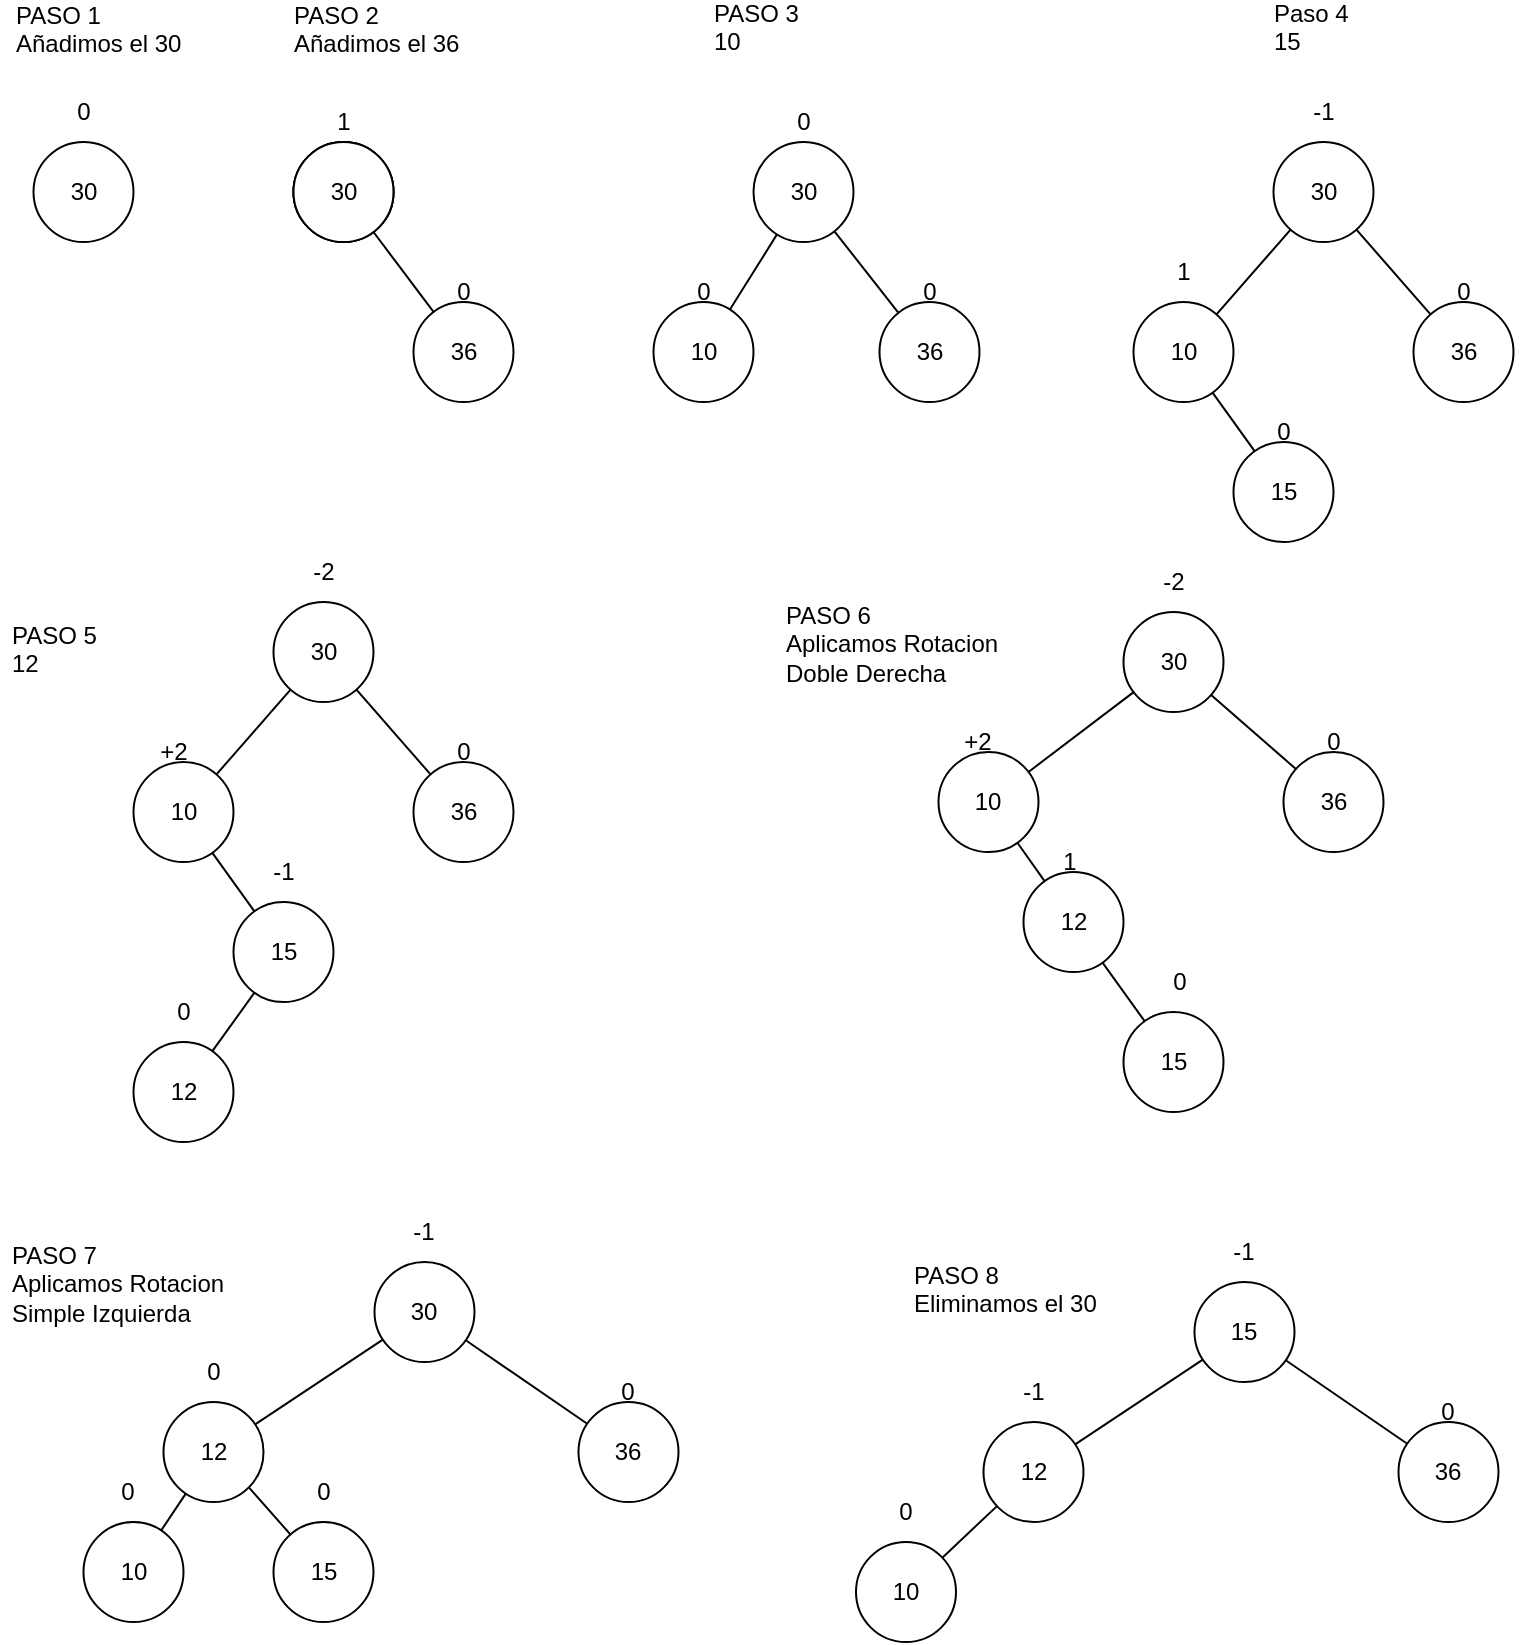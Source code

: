 <mxfile version="24.0.2" type="device">
  <diagram name="Página-1" id="vsX6F6ntaWfoUXnAidx7">
    <mxGraphModel dx="2501" dy="814" grid="1" gridSize="10" guides="1" tooltips="1" connect="1" arrows="1" fold="1" page="1" pageScale="1" pageWidth="827" pageHeight="1169" math="0" shadow="0">
      <root>
        <mxCell id="0" />
        <mxCell id="1" parent="0" />
        <mxCell id="W7A3NQO7FIDNQxe_-iDO-1" value="&lt;font style=&quot;vertical-align: inherit;&quot;&gt;&lt;font style=&quot;vertical-align: inherit;&quot;&gt;30&lt;/font&gt;&lt;/font&gt;" style="ellipse;whiteSpace=wrap;html=1;aspect=fixed;" vertex="1" parent="1">
          <mxGeometry x="-761.25" y="100" width="50" height="50" as="geometry" />
        </mxCell>
        <mxCell id="W7A3NQO7FIDNQxe_-iDO-2" value="&lt;font style=&quot;vertical-align: inherit;&quot;&gt;&lt;font style=&quot;vertical-align: inherit;&quot;&gt;30&lt;/font&gt;&lt;/font&gt;" style="ellipse;whiteSpace=wrap;html=1;aspect=fixed;" vertex="1" parent="1">
          <mxGeometry x="-631.25" y="100" width="50" height="50" as="geometry" />
        </mxCell>
        <mxCell id="W7A3NQO7FIDNQxe_-iDO-3" value="&lt;font style=&quot;vertical-align: inherit;&quot;&gt;&lt;font style=&quot;vertical-align: inherit;&quot;&gt;30&lt;/font&gt;&lt;/font&gt;" style="ellipse;whiteSpace=wrap;html=1;aspect=fixed;" vertex="1" parent="1">
          <mxGeometry x="-631.25" y="100" width="50" height="50" as="geometry" />
        </mxCell>
        <mxCell id="W7A3NQO7FIDNQxe_-iDO-4" value="&lt;font style=&quot;vertical-align: inherit;&quot;&gt;&lt;font style=&quot;vertical-align: inherit;&quot;&gt;36&lt;/font&gt;&lt;/font&gt;" style="ellipse;whiteSpace=wrap;html=1;aspect=fixed;" vertex="1" parent="1">
          <mxGeometry x="-571.25" y="180" width="50" height="50" as="geometry" />
        </mxCell>
        <mxCell id="W7A3NQO7FIDNQxe_-iDO-5" value="" style="endArrow=none;html=1;rounded=0;" edge="1" parent="1" source="W7A3NQO7FIDNQxe_-iDO-4" target="W7A3NQO7FIDNQxe_-iDO-3">
          <mxGeometry width="50" height="50" relative="1" as="geometry">
            <mxPoint x="-631.25" y="200" as="sourcePoint" />
            <mxPoint x="-581.25" y="150" as="targetPoint" />
          </mxGeometry>
        </mxCell>
        <mxCell id="W7A3NQO7FIDNQxe_-iDO-8" value="&lt;font style=&quot;vertical-align: inherit;&quot;&gt;&lt;font style=&quot;vertical-align: inherit;&quot;&gt;30&lt;/font&gt;&lt;/font&gt;" style="ellipse;whiteSpace=wrap;html=1;aspect=fixed;" vertex="1" parent="1">
          <mxGeometry x="-631.25" y="100" width="50" height="50" as="geometry" />
        </mxCell>
        <mxCell id="W7A3NQO7FIDNQxe_-iDO-9" value="&lt;font style=&quot;vertical-align: inherit;&quot;&gt;&lt;font style=&quot;vertical-align: inherit;&quot;&gt;30&lt;/font&gt;&lt;/font&gt;" style="ellipse;whiteSpace=wrap;html=1;aspect=fixed;" vertex="1" parent="1">
          <mxGeometry x="-401.25" y="100" width="50" height="50" as="geometry" />
        </mxCell>
        <mxCell id="W7A3NQO7FIDNQxe_-iDO-10" value="&lt;font style=&quot;vertical-align: inherit;&quot;&gt;&lt;font style=&quot;vertical-align: inherit;&quot;&gt;36&lt;/font&gt;&lt;/font&gt;&lt;span style=&quot;color: rgba(0, 0, 0, 0); font-family: monospace; font-size: 0px; text-align: start; text-wrap: nowrap;&quot;&gt;&lt;font style=&quot;vertical-align: inherit;&quot;&gt;&lt;font style=&quot;vertical-align: inherit;&quot;&gt;%3CmxGraphModel%3E%3Croot%3E%3CmxCell%20id%3D%220%22%2F%3E%3CmxCell%20id%3D%221%22%20parent%3D%220%22%2F%3E%3CmxCell%20id%3D %222%22%20value%3D%22%26lt%3Bfont%20style%3D%26quot%3Bvertical-align%3A%20inherit%3B%26quot%3B%26gt%3B%26lt%3Bfont%20style%3D%26quot%3Bvertical -align%3A%20inherit%3B%26quot%3B%26gt%3B30%26lt%3B%2Ffont%26gt%3B%26lt%3B%2Ffont%26gt%3B%22%20style%3D%22ellipse%3BwhiteSpace%3Dwrap%3Bhtml %3D1%3Baspect%3Dfixed%3B%22%20vertex%3D%221%22%20parent%3D%221%22%3E%3CmxGeometry%20x%3D%22-660%22%20y%3D%2250%22%20width %3D%2250%22%20altura%3D%2250%22%20as%3D%22geometría%22%2F%3E%3C%2FmxCell%3E%3C%2Froot%3E%3C%2FmxGraphModel%3E&lt;/font&gt;&lt;/font&gt;&lt;/span&gt;" style="ellipse;whiteSpace=wrap;html=1;aspect=fixed;" vertex="1" parent="1">
          <mxGeometry x="-338.25" y="180" width="50" height="50" as="geometry" />
        </mxCell>
        <mxCell id="W7A3NQO7FIDNQxe_-iDO-11" value="&lt;font style=&quot;vertical-align: inherit;&quot;&gt;&lt;font style=&quot;vertical-align: inherit;&quot;&gt;10&lt;/font&gt;&lt;/font&gt;" style="ellipse;whiteSpace=wrap;html=1;aspect=fixed;" vertex="1" parent="1">
          <mxGeometry x="-451.25" y="180" width="50" height="50" as="geometry" />
        </mxCell>
        <mxCell id="W7A3NQO7FIDNQxe_-iDO-12" value="&lt;font style=&quot;vertical-align: inherit;&quot;&gt;&lt;font style=&quot;vertical-align: inherit;&quot;&gt;30&lt;/font&gt;&lt;/font&gt;" style="ellipse;whiteSpace=wrap;html=1;aspect=fixed;" vertex="1" parent="1">
          <mxGeometry x="-141.25" y="100" width="50" height="50" as="geometry" />
        </mxCell>
        <mxCell id="W7A3NQO7FIDNQxe_-iDO-13" value="&lt;font style=&quot;vertical-align: inherit;&quot;&gt;&lt;font style=&quot;vertical-align: inherit;&quot;&gt;36&lt;/font&gt;&lt;/font&gt;&lt;span style=&quot;color: rgba(0, 0, 0, 0); font-family: monospace; font-size: 0px; text-align: start; text-wrap: nowrap;&quot;&gt;&lt;font style=&quot;vertical-align: inherit;&quot;&gt;&lt;font style=&quot;vertical-align: inherit;&quot;&gt;%3CmxGraphModel%3E%3Croot%3E%3CmxCell%20id%3D%220%22%2F%3E%3CmxCell%20id%3D%221%22%20parent%3D%220%22%2F%3E%3CmxCell%20id%3D %222%22%20value%3D%22%26lt%3Bfont%20style%3D%26quot%3Bvertical-align%3A%20inherit%3B%26quot%3B%26gt%3B%26lt%3Bfont%20style%3D%26quot%3Bvertical -align%3A%20inherit%3B%26quot%3B%26gt%3B30%26lt%3B%2Ffont%26gt%3B%26lt%3B%2Ffont%26gt%3B%22%20style%3D%22ellipse%3BwhiteSpace%3Dwrap%3Bhtml %3D1%3Baspect%3Dfixed%3B%22%20vertex%3D%221%22%20parent%3D%221%22%3E%3CmxGeometry%20x%3D%22-660%22%20y%3D%2250%22%20width %3D%2250%22%20altura%3D%2250%22%20as%3D%22geometría%22%2F%3E%3C%2FmxCell%3E%3C%2Froot%3E%3C%2FmxGraphModel%3E&lt;/font&gt;&lt;/font&gt;&lt;/span&gt;" style="ellipse;whiteSpace=wrap;html=1;aspect=fixed;" vertex="1" parent="1">
          <mxGeometry x="-71.25" y="180" width="50" height="50" as="geometry" />
        </mxCell>
        <mxCell id="W7A3NQO7FIDNQxe_-iDO-14" value="&lt;font style=&quot;vertical-align: inherit;&quot;&gt;&lt;font style=&quot;vertical-align: inherit;&quot;&gt;10&lt;/font&gt;&lt;/font&gt;" style="ellipse;whiteSpace=wrap;html=1;aspect=fixed;" vertex="1" parent="1">
          <mxGeometry x="-211.25" y="180" width="50" height="50" as="geometry" />
        </mxCell>
        <mxCell id="W7A3NQO7FIDNQxe_-iDO-15" value="15" style="ellipse;whiteSpace=wrap;html=1;aspect=fixed;" vertex="1" parent="1">
          <mxGeometry x="-161.25" y="250" width="50" height="50" as="geometry" />
        </mxCell>
        <mxCell id="W7A3NQO7FIDNQxe_-iDO-16" value="" style="endArrow=none;html=1;rounded=0;" edge="1" parent="1" source="W7A3NQO7FIDNQxe_-iDO-14" target="W7A3NQO7FIDNQxe_-iDO-12">
          <mxGeometry width="50" height="50" relative="1" as="geometry">
            <mxPoint x="-181.25" y="190" as="sourcePoint" />
            <mxPoint x="-131.25" y="140" as="targetPoint" />
          </mxGeometry>
        </mxCell>
        <mxCell id="W7A3NQO7FIDNQxe_-iDO-17" value="&lt;font style=&quot;vertical-align: inherit;&quot;&gt;&lt;font style=&quot;vertical-align: inherit;&quot;&gt;30&lt;/font&gt;&lt;/font&gt;" style="ellipse;whiteSpace=wrap;html=1;aspect=fixed;" vertex="1" parent="1">
          <mxGeometry x="-641.25" y="330" width="50" height="50" as="geometry" />
        </mxCell>
        <mxCell id="W7A3NQO7FIDNQxe_-iDO-18" value="&lt;font style=&quot;vertical-align: inherit;&quot;&gt;&lt;font style=&quot;vertical-align: inherit;&quot;&gt;36&lt;/font&gt;&lt;/font&gt;&lt;span style=&quot;color: rgba(0, 0, 0, 0); font-family: monospace; font-size: 0px; text-align: start; text-wrap: nowrap;&quot;&gt;&lt;font style=&quot;vertical-align: inherit;&quot;&gt;&lt;font style=&quot;vertical-align: inherit;&quot;&gt;%3CmxGraphModel%3E%3Croot%3E%3CmxCell%20id%3D%220%22%2F%3E%3CmxCell%20id%3D%221%22%20parent%3D%220%22%2F%3E%3CmxCell%20id%3D %222%22%20value%3D%22%26lt%3Bfont%20style%3D%26quot%3Bvertical-align%3A%20inherit%3B%26quot%3B%26gt%3B%26lt%3Bfont%20style%3D%26quot%3Bvertical -align%3A%20inherit%3B%26quot%3B%26gt%3B30%26lt%3B%2Ffont%26gt%3B%26lt%3B%2Ffont%26gt%3B%22%20style%3D%22ellipse%3BwhiteSpace%3Dwrap%3Bhtml %3D1%3Baspect%3Dfixed%3B%22%20vertex%3D%221%22%20parent%3D%221%22%3E%3CmxGeometry%20x%3D%22-660%22%20y%3D%2250%22%20width %3D%2250%22%20altura%3D%2250%22%20as%3D%22geometría%22%2F%3E%3C%2FmxCell%3E%3C%2Froot%3E%3C%2FmxGraphModel%3E&lt;/font&gt;&lt;/font&gt;&lt;/span&gt;" style="ellipse;whiteSpace=wrap;html=1;aspect=fixed;" vertex="1" parent="1">
          <mxGeometry x="-571.25" y="410" width="50" height="50" as="geometry" />
        </mxCell>
        <mxCell id="W7A3NQO7FIDNQxe_-iDO-19" value="&lt;font style=&quot;vertical-align: inherit;&quot;&gt;&lt;font style=&quot;vertical-align: inherit;&quot;&gt;10&lt;/font&gt;&lt;/font&gt;" style="ellipse;whiteSpace=wrap;html=1;aspect=fixed;" vertex="1" parent="1">
          <mxGeometry x="-711.25" y="410" width="50" height="50" as="geometry" />
        </mxCell>
        <mxCell id="W7A3NQO7FIDNQxe_-iDO-20" value="15" style="ellipse;whiteSpace=wrap;html=1;aspect=fixed;" vertex="1" parent="1">
          <mxGeometry x="-661.25" y="480" width="50" height="50" as="geometry" />
        </mxCell>
        <mxCell id="W7A3NQO7FIDNQxe_-iDO-23" value="12" style="ellipse;whiteSpace=wrap;html=1;aspect=fixed;" vertex="1" parent="1">
          <mxGeometry x="-711.25" y="550" width="50" height="50" as="geometry" />
        </mxCell>
        <mxCell id="W7A3NQO7FIDNQxe_-iDO-30" value="0" style="text;html=1;align=center;verticalAlign=middle;whiteSpace=wrap;rounded=0;" vertex="1" parent="1">
          <mxGeometry x="-770" y="65" width="67.5" height="40" as="geometry" />
        </mxCell>
        <mxCell id="W7A3NQO7FIDNQxe_-iDO-31" value="1" style="text;html=1;align=center;verticalAlign=middle;whiteSpace=wrap;rounded=0;" vertex="1" parent="1">
          <mxGeometry x="-636.25" y="75" width="60" height="30" as="geometry" />
        </mxCell>
        <mxCell id="W7A3NQO7FIDNQxe_-iDO-32" value="0" style="text;html=1;align=center;verticalAlign=middle;whiteSpace=wrap;rounded=0;" vertex="1" parent="1">
          <mxGeometry x="-576.25" y="160" width="60" height="30" as="geometry" />
        </mxCell>
        <mxCell id="W7A3NQO7FIDNQxe_-iDO-33" value="0" style="text;html=1;align=center;verticalAlign=middle;whiteSpace=wrap;rounded=0;" vertex="1" parent="1">
          <mxGeometry x="-406.25" y="75" width="60" height="30" as="geometry" />
        </mxCell>
        <mxCell id="W7A3NQO7FIDNQxe_-iDO-34" value="0" style="text;html=1;align=center;verticalAlign=middle;whiteSpace=wrap;rounded=0;" vertex="1" parent="1">
          <mxGeometry x="-456.25" y="160" width="60" height="30" as="geometry" />
        </mxCell>
        <mxCell id="W7A3NQO7FIDNQxe_-iDO-35" value="0" style="text;html=1;align=center;verticalAlign=middle;whiteSpace=wrap;rounded=0;" vertex="1" parent="1">
          <mxGeometry x="-343.25" y="160" width="60" height="30" as="geometry" />
        </mxCell>
        <mxCell id="W7A3NQO7FIDNQxe_-iDO-36" value="" style="endArrow=none;html=1;rounded=0;" edge="1" parent="1" source="W7A3NQO7FIDNQxe_-iDO-11" target="W7A3NQO7FIDNQxe_-iDO-9">
          <mxGeometry width="50" height="50" relative="1" as="geometry">
            <mxPoint x="-426.25" y="139.289" as="sourcePoint" />
            <mxPoint x="-426.25" y="89.289" as="targetPoint" />
          </mxGeometry>
        </mxCell>
        <mxCell id="W7A3NQO7FIDNQxe_-iDO-38" value="" style="endArrow=none;html=1;rounded=0;" edge="1" parent="1" source="W7A3NQO7FIDNQxe_-iDO-10" target="W7A3NQO7FIDNQxe_-iDO-9">
          <mxGeometry width="50" height="50" relative="1" as="geometry">
            <mxPoint x="-361.25" y="460" as="sourcePoint" />
            <mxPoint x="-311.25" y="410" as="targetPoint" />
          </mxGeometry>
        </mxCell>
        <mxCell id="W7A3NQO7FIDNQxe_-iDO-41" value="" style="endArrow=none;html=1;rounded=0;" edge="1" parent="1" source="W7A3NQO7FIDNQxe_-iDO-13" target="W7A3NQO7FIDNQxe_-iDO-12">
          <mxGeometry width="50" height="50" relative="1" as="geometry">
            <mxPoint x="-361.25" y="460" as="sourcePoint" />
            <mxPoint x="-311.25" y="410" as="targetPoint" />
          </mxGeometry>
        </mxCell>
        <mxCell id="W7A3NQO7FIDNQxe_-iDO-42" value="" style="endArrow=none;html=1;rounded=0;" edge="1" parent="1" source="W7A3NQO7FIDNQxe_-iDO-15" target="W7A3NQO7FIDNQxe_-iDO-14">
          <mxGeometry width="50" height="50" relative="1" as="geometry">
            <mxPoint x="-361.25" y="460" as="sourcePoint" />
            <mxPoint x="-311.25" y="410" as="targetPoint" />
          </mxGeometry>
        </mxCell>
        <mxCell id="W7A3NQO7FIDNQxe_-iDO-43" value="" style="endArrow=none;html=1;rounded=0;" edge="1" parent="1" source="W7A3NQO7FIDNQxe_-iDO-18" target="W7A3NQO7FIDNQxe_-iDO-17">
          <mxGeometry width="50" height="50" relative="1" as="geometry">
            <mxPoint x="-361.25" y="460" as="sourcePoint" />
            <mxPoint x="-311.25" y="410" as="targetPoint" />
          </mxGeometry>
        </mxCell>
        <mxCell id="W7A3NQO7FIDNQxe_-iDO-44" value="" style="endArrow=none;html=1;rounded=0;" edge="1" parent="1" source="W7A3NQO7FIDNQxe_-iDO-19" target="W7A3NQO7FIDNQxe_-iDO-20">
          <mxGeometry width="50" height="50" relative="1" as="geometry">
            <mxPoint x="-361.25" y="460" as="sourcePoint" />
            <mxPoint x="-311.25" y="410" as="targetPoint" />
          </mxGeometry>
        </mxCell>
        <mxCell id="W7A3NQO7FIDNQxe_-iDO-45" value="" style="endArrow=none;html=1;rounded=0;" edge="1" parent="1" source="W7A3NQO7FIDNQxe_-iDO-23" target="W7A3NQO7FIDNQxe_-iDO-20">
          <mxGeometry width="50" height="50" relative="1" as="geometry">
            <mxPoint x="-361.25" y="460" as="sourcePoint" />
            <mxPoint x="-311.25" y="410" as="targetPoint" />
          </mxGeometry>
        </mxCell>
        <mxCell id="W7A3NQO7FIDNQxe_-iDO-46" value="0" style="text;html=1;align=center;verticalAlign=middle;whiteSpace=wrap;rounded=0;" vertex="1" parent="1">
          <mxGeometry x="-166.25" y="230" width="60" height="30" as="geometry" />
        </mxCell>
        <mxCell id="W7A3NQO7FIDNQxe_-iDO-47" value="-1" style="text;html=1;align=center;verticalAlign=middle;whiteSpace=wrap;rounded=0;" vertex="1" parent="1">
          <mxGeometry x="-146.25" y="70" width="60" height="30" as="geometry" />
        </mxCell>
        <mxCell id="W7A3NQO7FIDNQxe_-iDO-48" value="1" style="text;html=1;align=center;verticalAlign=middle;whiteSpace=wrap;rounded=0;" vertex="1" parent="1">
          <mxGeometry x="-216.25" y="150" width="60" height="30" as="geometry" />
        </mxCell>
        <mxCell id="W7A3NQO7FIDNQxe_-iDO-49" value="0" style="text;html=1;align=center;verticalAlign=middle;whiteSpace=wrap;rounded=0;" vertex="1" parent="1">
          <mxGeometry x="-576.25" y="390" width="60" height="30" as="geometry" />
        </mxCell>
        <mxCell id="W7A3NQO7FIDNQxe_-iDO-50" value="-2" style="text;html=1;align=center;verticalAlign=middle;whiteSpace=wrap;rounded=0;" vertex="1" parent="1">
          <mxGeometry x="-646.25" y="300" width="60" height="30" as="geometry" />
        </mxCell>
        <mxCell id="W7A3NQO7FIDNQxe_-iDO-52" value="" style="endArrow=none;html=1;rounded=0;" edge="1" parent="1" source="W7A3NQO7FIDNQxe_-iDO-19" target="W7A3NQO7FIDNQxe_-iDO-17">
          <mxGeometry width="50" height="50" relative="1" as="geometry">
            <mxPoint x="-670.25" y="416" as="sourcePoint" />
            <mxPoint x="-632.25" y="374" as="targetPoint" />
          </mxGeometry>
        </mxCell>
        <mxCell id="W7A3NQO7FIDNQxe_-iDO-51" value="+2" style="text;html=1;align=center;verticalAlign=middle;whiteSpace=wrap;rounded=0;" vertex="1" parent="1">
          <mxGeometry x="-721.25" y="390" width="60" height="30" as="geometry" />
        </mxCell>
        <mxCell id="W7A3NQO7FIDNQxe_-iDO-53" value="0" style="text;html=1;align=center;verticalAlign=middle;whiteSpace=wrap;rounded=0;" vertex="1" parent="1">
          <mxGeometry x="-716.25" y="520" width="60" height="30" as="geometry" />
        </mxCell>
        <mxCell id="W7A3NQO7FIDNQxe_-iDO-54" value="-1" style="text;html=1;align=center;verticalAlign=middle;whiteSpace=wrap;rounded=0;" vertex="1" parent="1">
          <mxGeometry x="-666.25" y="450" width="60" height="30" as="geometry" />
        </mxCell>
        <mxCell id="W7A3NQO7FIDNQxe_-iDO-57" value="0" style="text;html=1;align=center;verticalAlign=middle;whiteSpace=wrap;rounded=0;" vertex="1" parent="1">
          <mxGeometry x="-76.25" y="160" width="60" height="30" as="geometry" />
        </mxCell>
        <mxCell id="W7A3NQO7FIDNQxe_-iDO-58" value="&lt;font style=&quot;vertical-align: inherit;&quot;&gt;&lt;font style=&quot;vertical-align: inherit;&quot;&gt;30&lt;/font&gt;&lt;/font&gt;" style="ellipse;whiteSpace=wrap;html=1;aspect=fixed;" vertex="1" parent="1">
          <mxGeometry x="-216.25" y="335" width="50" height="50" as="geometry" />
        </mxCell>
        <mxCell id="W7A3NQO7FIDNQxe_-iDO-59" value="&lt;font style=&quot;vertical-align: inherit;&quot;&gt;&lt;font style=&quot;vertical-align: inherit;&quot;&gt;36&lt;/font&gt;&lt;/font&gt;&lt;span style=&quot;color: rgba(0, 0, 0, 0); font-family: monospace; font-size: 0px; text-align: start; text-wrap: nowrap;&quot;&gt;&lt;font style=&quot;vertical-align: inherit;&quot;&gt;&lt;font style=&quot;vertical-align: inherit;&quot;&gt;%3CmxGraphModel%3E%3Croot%3E%3CmxCell%20id%3D%220%22%2F%3E%3CmxCell%20id%3D%221%22%20parent%3D%220%22%2F%3E%3CmxCell%20id%3D %222%22%20value%3D%22%26lt%3Bfont%20style%3D%26quot%3Bvertical-align%3A%20inherit%3B%26quot%3B%26gt%3B%26lt%3Bfont%20style%3D%26quot%3Bvertical -align%3A%20inherit%3B%26quot%3B%26gt%3B30%26lt%3B%2Ffont%26gt%3B%26lt%3B%2Ffont%26gt%3B%22%20style%3D%22ellipse%3BwhiteSpace%3Dwrap%3Bhtml %3D1%3Baspect%3Dfixed%3B%22%20vertex%3D%221%22%20parent%3D%221%22%3E%3CmxGeometry%20x%3D%22-660%22%20y%3D%2250%22%20width %3D%2250%22%20altura%3D%2250%22%20as%3D%22geometría%22%2F%3E%3C%2FmxCell%3E%3C%2Froot%3E%3C%2FmxGraphModel%3E&lt;/font&gt;&lt;/font&gt;&lt;/span&gt;" style="ellipse;whiteSpace=wrap;html=1;aspect=fixed;" vertex="1" parent="1">
          <mxGeometry x="-136.25" y="405" width="50" height="50" as="geometry" />
        </mxCell>
        <mxCell id="W7A3NQO7FIDNQxe_-iDO-60" value="10" style="ellipse;whiteSpace=wrap;html=1;aspect=fixed;" vertex="1" parent="1">
          <mxGeometry x="-308.75" y="405" width="50" height="50" as="geometry" />
        </mxCell>
        <mxCell id="W7A3NQO7FIDNQxe_-iDO-61" value="12" style="ellipse;whiteSpace=wrap;html=1;aspect=fixed;" vertex="1" parent="1">
          <mxGeometry x="-266.25" y="465" width="50" height="50" as="geometry" />
        </mxCell>
        <mxCell id="W7A3NQO7FIDNQxe_-iDO-62" value="15" style="ellipse;whiteSpace=wrap;html=1;aspect=fixed;" vertex="1" parent="1">
          <mxGeometry x="-216.25" y="535" width="50" height="50" as="geometry" />
        </mxCell>
        <mxCell id="W7A3NQO7FIDNQxe_-iDO-63" value="" style="endArrow=none;html=1;rounded=0;" edge="1" parent="1" source="W7A3NQO7FIDNQxe_-iDO-59" target="W7A3NQO7FIDNQxe_-iDO-58">
          <mxGeometry width="50" height="50" relative="1" as="geometry">
            <mxPoint x="41.25" y="455" as="sourcePoint" />
            <mxPoint x="91.25" y="405" as="targetPoint" />
          </mxGeometry>
        </mxCell>
        <mxCell id="W7A3NQO7FIDNQxe_-iDO-64" value="" style="endArrow=none;html=1;rounded=0;" edge="1" parent="1" source="W7A3NQO7FIDNQxe_-iDO-60" target="W7A3NQO7FIDNQxe_-iDO-61">
          <mxGeometry width="50" height="50" relative="1" as="geometry">
            <mxPoint x="41.25" y="455" as="sourcePoint" />
            <mxPoint x="91.25" y="405" as="targetPoint" />
          </mxGeometry>
        </mxCell>
        <mxCell id="W7A3NQO7FIDNQxe_-iDO-65" value="" style="endArrow=none;html=1;rounded=0;" edge="1" parent="1" source="W7A3NQO7FIDNQxe_-iDO-62" target="W7A3NQO7FIDNQxe_-iDO-61">
          <mxGeometry width="50" height="50" relative="1" as="geometry">
            <mxPoint x="41.25" y="455" as="sourcePoint" />
            <mxPoint x="-311.25" y="500" as="targetPoint" />
          </mxGeometry>
        </mxCell>
        <mxCell id="W7A3NQO7FIDNQxe_-iDO-66" value="0" style="text;html=1;align=center;verticalAlign=middle;whiteSpace=wrap;rounded=0;" vertex="1" parent="1">
          <mxGeometry x="-141.25" y="385" width="60" height="30" as="geometry" />
        </mxCell>
        <mxCell id="W7A3NQO7FIDNQxe_-iDO-67" value="" style="endArrow=none;html=1;rounded=0;" edge="1" parent="1" source="W7A3NQO7FIDNQxe_-iDO-60" target="W7A3NQO7FIDNQxe_-iDO-58">
          <mxGeometry width="50" height="50" relative="1" as="geometry">
            <mxPoint x="-267.75" y="411" as="sourcePoint" />
            <mxPoint x="-229.75" y="369" as="targetPoint" />
          </mxGeometry>
        </mxCell>
        <mxCell id="W7A3NQO7FIDNQxe_-iDO-68" value="+2" style="text;html=1;align=center;verticalAlign=middle;whiteSpace=wrap;rounded=0;" vertex="1" parent="1">
          <mxGeometry x="-318.75" y="385" width="60" height="30" as="geometry" />
        </mxCell>
        <mxCell id="W7A3NQO7FIDNQxe_-iDO-69" value="0" style="text;html=1;align=center;verticalAlign=middle;whiteSpace=wrap;rounded=0;" vertex="1" parent="1">
          <mxGeometry x="-218.25" y="505" width="60" height="30" as="geometry" />
        </mxCell>
        <mxCell id="W7A3NQO7FIDNQxe_-iDO-70" value="1" style="text;html=1;align=center;verticalAlign=middle;whiteSpace=wrap;rounded=0;" vertex="1" parent="1">
          <mxGeometry x="-273.25" y="445" width="60" height="30" as="geometry" />
        </mxCell>
        <mxCell id="W7A3NQO7FIDNQxe_-iDO-85" value="&lt;font style=&quot;vertical-align: inherit;&quot;&gt;&lt;font style=&quot;vertical-align: inherit;&quot;&gt;30&lt;/font&gt;&lt;/font&gt;" style="ellipse;whiteSpace=wrap;html=1;aspect=fixed;" vertex="1" parent="1">
          <mxGeometry x="-590.75" y="660" width="50" height="50" as="geometry" />
        </mxCell>
        <mxCell id="W7A3NQO7FIDNQxe_-iDO-86" value="&lt;font style=&quot;vertical-align: inherit;&quot;&gt;&lt;font style=&quot;vertical-align: inherit;&quot;&gt;36&lt;/font&gt;&lt;/font&gt;&lt;span style=&quot;color: rgba(0, 0, 0, 0); font-family: monospace; font-size: 0px; text-align: start; text-wrap: nowrap;&quot;&gt;&lt;font style=&quot;vertical-align: inherit;&quot;&gt;&lt;font style=&quot;vertical-align: inherit;&quot;&gt;%3CmxGraphModel%3E%3Croot%3E%3CmxCell%20id%3D%220%22%2F%3E%3CmxCell%20id%3D%221%22%20parent%3D%220%22%2F%3E%3CmxCell%20id%3D %222%22%20value%3D%22%26lt%3Bfont%20style%3D%26quot%3Bvertical-align%3A%20inherit%3B%26quot%3B%26gt%3B%26lt%3Bfont%20style%3D%26quot%3Bvertical -align%3A%20inherit%3B%26quot%3B%26gt%3B30%26lt%3B%2Ffont%26gt%3B%26lt%3B%2Ffont%26gt%3B%22%20style%3D%22ellipse%3BwhiteSpace%3Dwrap%3Bhtml %3D1%3Baspect%3Dfixed%3B%22%20vertex%3D%221%22%20parent%3D%221%22%3E%3CmxGeometry%20x%3D%22-660%22%20y%3D%2250%22%20width %3D%2250%22%20altura%3D%2250%22%20as%3D%22geometría%22%2F%3E%3C%2FmxCell%3E%3C%2Froot%3E%3C%2FmxGraphModel%3E&lt;/font&gt;&lt;/font&gt;&lt;/span&gt;" style="ellipse;whiteSpace=wrap;html=1;aspect=fixed;" vertex="1" parent="1">
          <mxGeometry x="-488.75" y="730" width="50" height="50" as="geometry" />
        </mxCell>
        <mxCell id="W7A3NQO7FIDNQxe_-iDO-87" value="12" style="ellipse;whiteSpace=wrap;html=1;aspect=fixed;" vertex="1" parent="1">
          <mxGeometry x="-696.25" y="730" width="50" height="50" as="geometry" />
        </mxCell>
        <mxCell id="W7A3NQO7FIDNQxe_-iDO-88" value="10" style="ellipse;whiteSpace=wrap;html=1;aspect=fixed;" vertex="1" parent="1">
          <mxGeometry x="-736.25" y="790" width="50" height="50" as="geometry" />
        </mxCell>
        <mxCell id="W7A3NQO7FIDNQxe_-iDO-89" value="15" style="ellipse;whiteSpace=wrap;html=1;aspect=fixed;" vertex="1" parent="1">
          <mxGeometry x="-641.25" y="790" width="50" height="50" as="geometry" />
        </mxCell>
        <mxCell id="W7A3NQO7FIDNQxe_-iDO-90" value="" style="endArrow=none;html=1;rounded=0;" edge="1" parent="1" source="W7A3NQO7FIDNQxe_-iDO-86" target="W7A3NQO7FIDNQxe_-iDO-85">
          <mxGeometry width="50" height="50" relative="1" as="geometry">
            <mxPoint x="-346.25" y="780" as="sourcePoint" />
            <mxPoint x="-296.25" y="730" as="targetPoint" />
          </mxGeometry>
        </mxCell>
        <mxCell id="W7A3NQO7FIDNQxe_-iDO-91" value="" style="endArrow=none;html=1;rounded=0;" edge="1" parent="1" source="W7A3NQO7FIDNQxe_-iDO-87" target="W7A3NQO7FIDNQxe_-iDO-88">
          <mxGeometry width="50" height="50" relative="1" as="geometry">
            <mxPoint x="-346.25" y="780" as="sourcePoint" />
            <mxPoint x="-296.25" y="730" as="targetPoint" />
          </mxGeometry>
        </mxCell>
        <mxCell id="W7A3NQO7FIDNQxe_-iDO-92" value="" style="endArrow=none;html=1;rounded=0;entryX=1;entryY=1;entryDx=0;entryDy=0;" edge="1" parent="1" source="W7A3NQO7FIDNQxe_-iDO-89" target="W7A3NQO7FIDNQxe_-iDO-87">
          <mxGeometry width="50" height="50" relative="1" as="geometry">
            <mxPoint x="-346.25" y="780" as="sourcePoint" />
            <mxPoint x="-698.75" y="825" as="targetPoint" />
          </mxGeometry>
        </mxCell>
        <mxCell id="W7A3NQO7FIDNQxe_-iDO-93" value="0" style="text;html=1;align=center;verticalAlign=middle;whiteSpace=wrap;rounded=0;" vertex="1" parent="1">
          <mxGeometry x="-493.75" y="710" width="60" height="30" as="geometry" />
        </mxCell>
        <mxCell id="W7A3NQO7FIDNQxe_-iDO-94" value="" style="endArrow=none;html=1;rounded=0;" edge="1" parent="1" source="W7A3NQO7FIDNQxe_-iDO-87" target="W7A3NQO7FIDNQxe_-iDO-85">
          <mxGeometry width="50" height="50" relative="1" as="geometry">
            <mxPoint x="-655.25" y="736" as="sourcePoint" />
            <mxPoint x="-617.25" y="694" as="targetPoint" />
          </mxGeometry>
        </mxCell>
        <mxCell id="W7A3NQO7FIDNQxe_-iDO-95" value="0" style="text;html=1;align=center;verticalAlign=middle;whiteSpace=wrap;rounded=0;" vertex="1" parent="1">
          <mxGeometry x="-646.25" y="760" width="60" height="30" as="geometry" />
        </mxCell>
        <mxCell id="W7A3NQO7FIDNQxe_-iDO-96" value="0" style="text;html=1;align=center;verticalAlign=middle;whiteSpace=wrap;rounded=0;" vertex="1" parent="1">
          <mxGeometry x="-701.25" y="700" width="60" height="30" as="geometry" />
        </mxCell>
        <mxCell id="W7A3NQO7FIDNQxe_-iDO-97" value="15" style="ellipse;whiteSpace=wrap;html=1;aspect=fixed;" vertex="1" parent="1">
          <mxGeometry x="-180.75" y="670" width="50" height="50" as="geometry" />
        </mxCell>
        <mxCell id="W7A3NQO7FIDNQxe_-iDO-98" value="&lt;font style=&quot;vertical-align: inherit;&quot;&gt;&lt;font style=&quot;vertical-align: inherit;&quot;&gt;36&lt;/font&gt;&lt;/font&gt;&lt;span style=&quot;color: rgba(0, 0, 0, 0); font-family: monospace; font-size: 0px; text-align: start; text-wrap: nowrap;&quot;&gt;&lt;font style=&quot;vertical-align: inherit;&quot;&gt;&lt;font style=&quot;vertical-align: inherit;&quot;&gt;%3CmxGraphModel%3E%3Croot%3E%3CmxCell%20id%3D%220%22%2F%3E%3CmxCell%20id%3D%221%22%20parent%3D%220%22%2F%3E%3CmxCell%20id%3D %222%22%20value%3D%22%26lt%3Bfont%20style%3D%26quot%3Bvertical-align%3A%20inherit%3B%26quot%3B%26gt%3B%26lt%3Bfont%20style%3D%26quot%3Bvertical -align%3A%20inherit%3B%26quot%3B%26gt%3B30%26lt%3B%2Ffont%26gt%3B%26lt%3B%2Ffont%26gt%3B%22%20style%3D%22ellipse%3BwhiteSpace%3Dwrap%3Bhtml %3D1%3Baspect%3Dfixed%3B%22%20vertex%3D%221%22%20parent%3D%221%22%3E%3CmxGeometry%20x%3D%22-660%22%20y%3D%2250%22%20width %3D%2250%22%20altura%3D%2250%22%20as%3D%22geometría%22%2F%3E%3C%2FmxCell%3E%3C%2Froot%3E%3C%2FmxGraphModel%3E&lt;/font&gt;&lt;/font&gt;&lt;/span&gt;" style="ellipse;whiteSpace=wrap;html=1;aspect=fixed;" vertex="1" parent="1">
          <mxGeometry x="-78.75" y="740" width="50" height="50" as="geometry" />
        </mxCell>
        <mxCell id="W7A3NQO7FIDNQxe_-iDO-99" value="12" style="ellipse;whiteSpace=wrap;html=1;aspect=fixed;" vertex="1" parent="1">
          <mxGeometry x="-286.25" y="740" width="50" height="50" as="geometry" />
        </mxCell>
        <mxCell id="W7A3NQO7FIDNQxe_-iDO-100" value="10" style="ellipse;whiteSpace=wrap;html=1;aspect=fixed;" vertex="1" parent="1">
          <mxGeometry x="-350" y="800" width="50" height="50" as="geometry" />
        </mxCell>
        <mxCell id="W7A3NQO7FIDNQxe_-iDO-102" value="" style="endArrow=none;html=1;rounded=0;" edge="1" parent="1" source="W7A3NQO7FIDNQxe_-iDO-98" target="W7A3NQO7FIDNQxe_-iDO-97">
          <mxGeometry width="50" height="50" relative="1" as="geometry">
            <mxPoint x="63.75" y="790" as="sourcePoint" />
            <mxPoint x="113.75" y="740" as="targetPoint" />
          </mxGeometry>
        </mxCell>
        <mxCell id="W7A3NQO7FIDNQxe_-iDO-103" value="" style="endArrow=none;html=1;rounded=0;" edge="1" parent="1" source="W7A3NQO7FIDNQxe_-iDO-99" target="W7A3NQO7FIDNQxe_-iDO-100">
          <mxGeometry width="50" height="50" relative="1" as="geometry">
            <mxPoint x="63.75" y="790" as="sourcePoint" />
            <mxPoint x="113.75" y="740" as="targetPoint" />
          </mxGeometry>
        </mxCell>
        <mxCell id="W7A3NQO7FIDNQxe_-iDO-105" value="0" style="text;html=1;align=center;verticalAlign=middle;whiteSpace=wrap;rounded=0;" vertex="1" parent="1">
          <mxGeometry x="-83.75" y="720" width="60" height="30" as="geometry" />
        </mxCell>
        <mxCell id="W7A3NQO7FIDNQxe_-iDO-106" value="" style="endArrow=none;html=1;rounded=0;" edge="1" parent="1" source="W7A3NQO7FIDNQxe_-iDO-99" target="W7A3NQO7FIDNQxe_-iDO-97">
          <mxGeometry width="50" height="50" relative="1" as="geometry">
            <mxPoint x="-245.25" y="746" as="sourcePoint" />
            <mxPoint x="-207.25" y="704" as="targetPoint" />
          </mxGeometry>
        </mxCell>
        <mxCell id="W7A3NQO7FIDNQxe_-iDO-107" value="-1" style="text;html=1;align=center;verticalAlign=middle;whiteSpace=wrap;rounded=0;" vertex="1" parent="1">
          <mxGeometry x="-185.75" y="640" width="60" height="30" as="geometry" />
        </mxCell>
        <mxCell id="W7A3NQO7FIDNQxe_-iDO-108" value="-1&lt;span style=&quot;color: rgba(0, 0, 0, 0); font-family: monospace; font-size: 0px; text-align: start; text-wrap: nowrap;&quot;&gt;%3CmxGraphModel%3E%3Croot%3E%3CmxCell%20id%3D%220%22%2F%3E%3CmxCell%20id%3D%221%22%20parent%3D%220%22%2F%3E%3CmxCell%20id%3D%222%22%20value%3D%220%22%20style%3D%22text%3Bhtml%3D1%3Balign%3Dcenter%3BverticalAlign%3Dmiddle%3BwhiteSpace%3Dwrap%3Brounded%3D0%3B%22%20vertex%3D%221%22%20parent%3D%221%22%3E%3CmxGeometry%20x%3D%22-185.75%22%20y%3D%22640%22%20width%3D%2260%22%20height%3D%2230%22%20as%3D%22geometry%22%2F%3E%3C%2FmxCell%3E%3C%2Froot%3E%3C%2FmxGraphModel%3E&lt;/span&gt;" style="text;html=1;align=center;verticalAlign=middle;whiteSpace=wrap;rounded=0;" vertex="1" parent="1">
          <mxGeometry x="-291.25" y="710" width="60" height="30" as="geometry" />
        </mxCell>
        <mxCell id="W7A3NQO7FIDNQxe_-iDO-109" value="PASO 1&lt;div&gt;Añadimos el 30&lt;/div&gt;" style="text;html=1;spacing=5;spacingTop=-20;whiteSpace=wrap;overflow=hidden;rounded=0;" vertex="1" parent="1">
          <mxGeometry x="-775" y="40" width="97.5" height="20" as="geometry" />
        </mxCell>
        <mxCell id="W7A3NQO7FIDNQxe_-iDO-110" value="PASO 2&lt;div&gt;Añadimos el 36&lt;/div&gt;" style="text;html=1;spacing=5;spacingTop=-20;whiteSpace=wrap;overflow=hidden;rounded=0;" vertex="1" parent="1">
          <mxGeometry x="-636.25" y="40" width="100" height="20" as="geometry" />
        </mxCell>
        <mxCell id="W7A3NQO7FIDNQxe_-iDO-111" value="PASO 3&lt;div&gt;10&lt;/div&gt;" style="text;html=1;spacing=5;spacingTop=-20;whiteSpace=wrap;overflow=hidden;rounded=0;" vertex="1" parent="1">
          <mxGeometry x="-426.25" y="39" width="100" height="20" as="geometry" />
        </mxCell>
        <mxCell id="W7A3NQO7FIDNQxe_-iDO-112" value="Paso 4&lt;div&gt;15&lt;/div&gt;" style="text;html=1;spacing=5;spacingTop=-20;whiteSpace=wrap;overflow=hidden;rounded=0;" vertex="1" parent="1">
          <mxGeometry x="-146.25" y="39" width="100" height="20" as="geometry" />
        </mxCell>
        <mxCell id="W7A3NQO7FIDNQxe_-iDO-113" value="PASO 5&lt;div&gt;12&lt;/div&gt;" style="text;html=1;spacing=5;spacingTop=-20;whiteSpace=wrap;overflow=hidden;rounded=0;" vertex="1" parent="1">
          <mxGeometry x="-777.5" y="350" width="100" height="20" as="geometry" />
        </mxCell>
        <mxCell id="W7A3NQO7FIDNQxe_-iDO-114" value="PASO 6&lt;div&gt;Aplicamos Rotacion Doble Derecha&lt;/div&gt;" style="text;html=1;spacing=5;spacingTop=-20;whiteSpace=wrap;overflow=hidden;rounded=0;" vertex="1" parent="1">
          <mxGeometry x="-390" y="340" width="130" height="40" as="geometry" />
        </mxCell>
        <mxCell id="W7A3NQO7FIDNQxe_-iDO-115" value="PASO 7&lt;div&gt;Aplicamos Rotacion Simple Izquierda&lt;/div&gt;" style="text;html=1;spacing=5;spacingTop=-20;whiteSpace=wrap;overflow=hidden;rounded=0;" vertex="1" parent="1">
          <mxGeometry x="-777.5" y="660" width="126.25" height="40" as="geometry" />
        </mxCell>
        <mxCell id="W7A3NQO7FIDNQxe_-iDO-116" value="PASO 8&lt;div&gt;Eliminamos el 30&lt;/div&gt;" style="text;html=1;spacing=5;spacingTop=-20;whiteSpace=wrap;overflow=hidden;rounded=0;" vertex="1" parent="1">
          <mxGeometry x="-326.25" y="670" width="128.25" height="20" as="geometry" />
        </mxCell>
        <mxCell id="W7A3NQO7FIDNQxe_-iDO-117" value="0" style="text;html=1;align=center;verticalAlign=middle;whiteSpace=wrap;rounded=0;" vertex="1" parent="1">
          <mxGeometry x="-355" y="770" width="60" height="30" as="geometry" />
        </mxCell>
        <mxCell id="W7A3NQO7FIDNQxe_-iDO-118" value="-2" style="text;html=1;align=center;verticalAlign=middle;whiteSpace=wrap;rounded=0;" vertex="1" parent="1">
          <mxGeometry x="-221.25" y="305" width="60" height="30" as="geometry" />
        </mxCell>
        <mxCell id="W7A3NQO7FIDNQxe_-iDO-119" value="-1" style="text;html=1;align=center;verticalAlign=middle;whiteSpace=wrap;rounded=0;" vertex="1" parent="1">
          <mxGeometry x="-596.25" y="630" width="60" height="30" as="geometry" />
        </mxCell>
        <mxCell id="W7A3NQO7FIDNQxe_-iDO-120" value="0" style="text;html=1;align=center;verticalAlign=middle;whiteSpace=wrap;rounded=0;" vertex="1" parent="1">
          <mxGeometry x="-744.37" y="760" width="60" height="30" as="geometry" />
        </mxCell>
      </root>
    </mxGraphModel>
  </diagram>
</mxfile>
